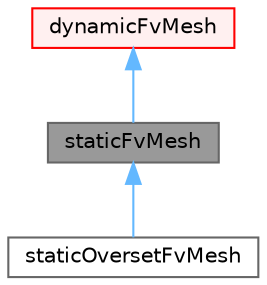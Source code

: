 digraph "staticFvMesh"
{
 // LATEX_PDF_SIZE
  bgcolor="transparent";
  edge [fontname=Helvetica,fontsize=10,labelfontname=Helvetica,labelfontsize=10];
  node [fontname=Helvetica,fontsize=10,shape=box,height=0.2,width=0.4];
  Node1 [id="Node000001",label="staticFvMesh",height=0.2,width=0.4,color="gray40", fillcolor="grey60", style="filled", fontcolor="black",tooltip="Foam::staticFvMesh."];
  Node2 -> Node1 [id="edge1_Node000001_Node000002",dir="back",color="steelblue1",style="solid",tooltip=" "];
  Node2 [id="Node000002",label="dynamicFvMesh",height=0.2,width=0.4,color="red", fillcolor="#FFF0F0", style="filled",URL="$classFoam_1_1dynamicFvMesh.html",tooltip="Abstract base class for geometry and/or topology changing fvMesh."];
  Node1 -> Node26 [id="edge2_Node000001_Node000026",dir="back",color="steelblue1",style="solid",tooltip=" "];
  Node26 [id="Node000026",label="staticOversetFvMesh",height=0.2,width=0.4,color="gray40", fillcolor="white", style="filled",URL="$classFoam_1_1staticOversetFvMesh.html",tooltip="fvMesh with support for overset meshes."];
}
